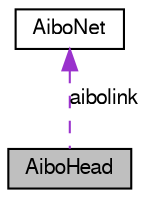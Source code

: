 digraph G
{
  edge [fontname="FreeSans",fontsize="10",labelfontname="FreeSans",labelfontsize="10"];
  node [fontname="FreeSans",fontsize="10",shape=record];
  Node1 [label="AiboHead",height=0.2,width=0.4,color="black", fillcolor="grey75", style="filled" fontcolor="black"];
  Node2 -> Node1 [dir=back,color="darkorchid3",fontsize="10",style="dashed",label="aibolink",fontname="FreeSans"];
  Node2 [label="AiboNet",height=0.2,width=0.4,color="black", fillcolor="white", style="filled",URL="$classAiboNet.html",tooltip="Class responsible for low level network communications."];
}
